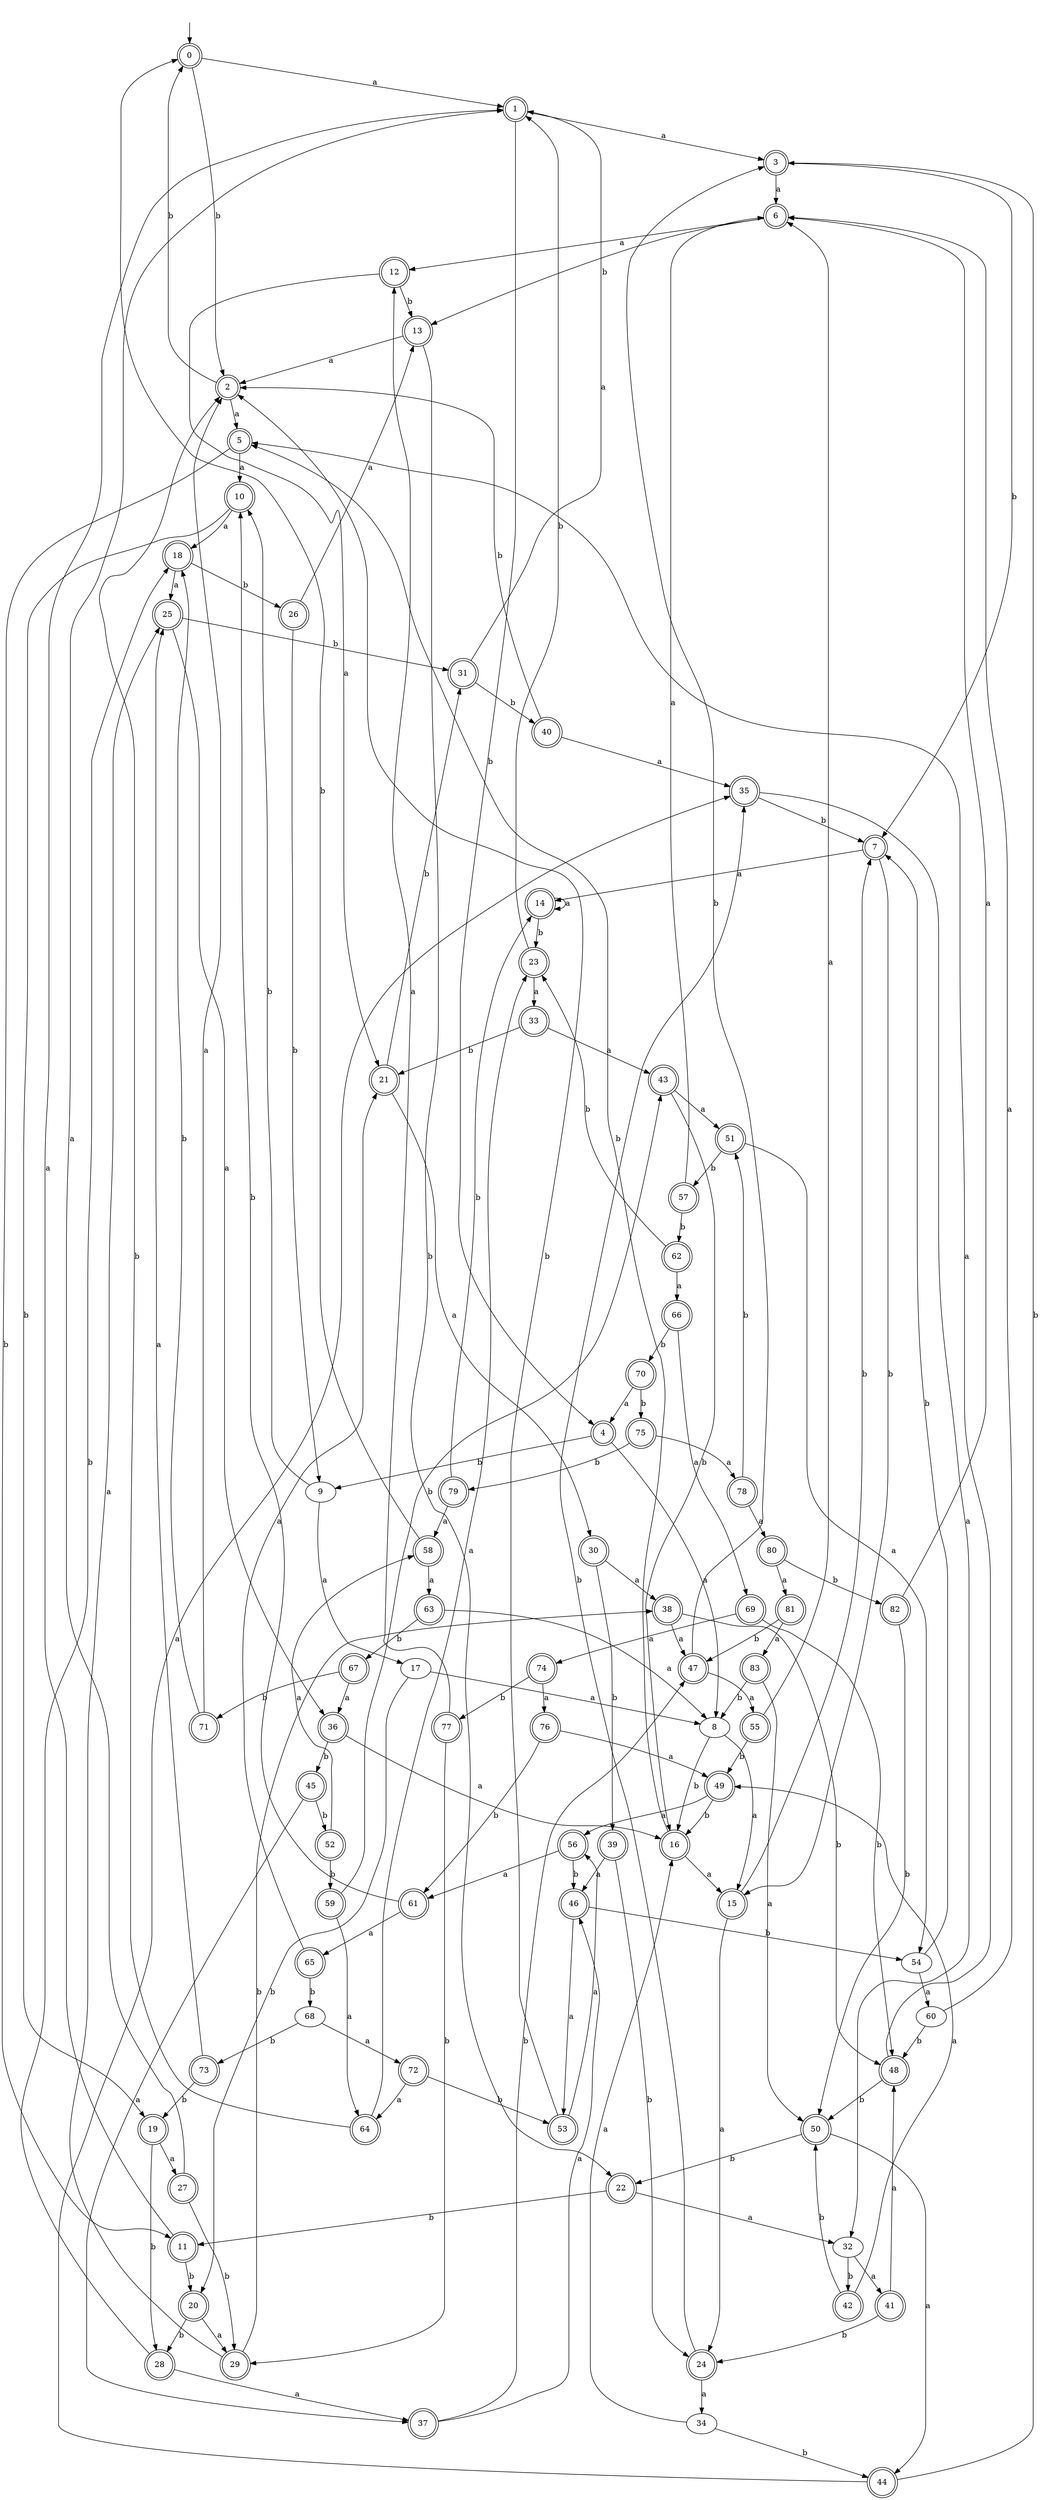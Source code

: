 digraph RandomDFA {
  __start0 [label="", shape=none];
  __start0 -> 0 [label=""];
  0 [shape=circle] [shape=doublecircle]
  0 -> 1 [label="a"]
  0 -> 2 [label="b"]
  1 [shape=doublecircle]
  1 -> 3 [label="a"]
  1 -> 4 [label="b"]
  2 [shape=doublecircle]
  2 -> 5 [label="a"]
  2 -> 0 [label="b"]
  3 [shape=doublecircle]
  3 -> 6 [label="a"]
  3 -> 7 [label="b"]
  4 [shape=doublecircle]
  4 -> 8 [label="a"]
  4 -> 9 [label="b"]
  5 [shape=doublecircle]
  5 -> 10 [label="a"]
  5 -> 11 [label="b"]
  6 [shape=doublecircle]
  6 -> 12 [label="a"]
  6 -> 13 [label="b"]
  7 [shape=doublecircle]
  7 -> 14 [label="a"]
  7 -> 15 [label="b"]
  8
  8 -> 15 [label="a"]
  8 -> 16 [label="b"]
  9
  9 -> 17 [label="a"]
  9 -> 10 [label="b"]
  10 [shape=doublecircle]
  10 -> 18 [label="a"]
  10 -> 19 [label="b"]
  11 [shape=doublecircle]
  11 -> 1 [label="a"]
  11 -> 20 [label="b"]
  12 [shape=doublecircle]
  12 -> 21 [label="a"]
  12 -> 13 [label="b"]
  13 [shape=doublecircle]
  13 -> 2 [label="a"]
  13 -> 22 [label="b"]
  14 [shape=doublecircle]
  14 -> 14 [label="a"]
  14 -> 23 [label="b"]
  15 [shape=doublecircle]
  15 -> 24 [label="a"]
  15 -> 7 [label="b"]
  16 [shape=doublecircle]
  16 -> 15 [label="a"]
  16 -> 5 [label="b"]
  17
  17 -> 8 [label="a"]
  17 -> 20 [label="b"]
  18 [shape=doublecircle]
  18 -> 25 [label="a"]
  18 -> 26 [label="b"]
  19 [shape=doublecircle]
  19 -> 27 [label="a"]
  19 -> 28 [label="b"]
  20 [shape=doublecircle]
  20 -> 29 [label="a"]
  20 -> 28 [label="b"]
  21 [shape=doublecircle]
  21 -> 30 [label="a"]
  21 -> 31 [label="b"]
  22 [shape=doublecircle]
  22 -> 32 [label="a"]
  22 -> 11 [label="b"]
  23 [shape=doublecircle]
  23 -> 33 [label="a"]
  23 -> 1 [label="b"]
  24 [shape=doublecircle]
  24 -> 34 [label="a"]
  24 -> 35 [label="b"]
  25 [shape=doublecircle]
  25 -> 36 [label="a"]
  25 -> 31 [label="b"]
  26 [shape=doublecircle]
  26 -> 13 [label="a"]
  26 -> 9 [label="b"]
  27 [shape=doublecircle]
  27 -> 1 [label="a"]
  27 -> 29 [label="b"]
  28 [shape=doublecircle]
  28 -> 37 [label="a"]
  28 -> 18 [label="b"]
  29 [shape=doublecircle]
  29 -> 25 [label="a"]
  29 -> 38 [label="b"]
  30 [shape=doublecircle]
  30 -> 38 [label="a"]
  30 -> 39 [label="b"]
  31 [shape=doublecircle]
  31 -> 1 [label="a"]
  31 -> 40 [label="b"]
  32
  32 -> 41 [label="a"]
  32 -> 42 [label="b"]
  33 [shape=doublecircle]
  33 -> 43 [label="a"]
  33 -> 21 [label="b"]
  34
  34 -> 16 [label="a"]
  34 -> 44 [label="b"]
  35 [shape=doublecircle]
  35 -> 32 [label="a"]
  35 -> 7 [label="b"]
  36 [shape=doublecircle]
  36 -> 16 [label="a"]
  36 -> 45 [label="b"]
  37 [shape=doublecircle]
  37 -> 46 [label="a"]
  37 -> 47 [label="b"]
  38 [shape=doublecircle]
  38 -> 47 [label="a"]
  38 -> 48 [label="b"]
  39 [shape=doublecircle]
  39 -> 46 [label="a"]
  39 -> 24 [label="b"]
  40 [shape=doublecircle]
  40 -> 35 [label="a"]
  40 -> 2 [label="b"]
  41 [shape=doublecircle]
  41 -> 48 [label="a"]
  41 -> 24 [label="b"]
  42 [shape=doublecircle]
  42 -> 49 [label="a"]
  42 -> 50 [label="b"]
  43 [shape=doublecircle]
  43 -> 51 [label="a"]
  43 -> 16 [label="b"]
  44 [shape=doublecircle]
  44 -> 35 [label="a"]
  44 -> 3 [label="b"]
  45 [shape=doublecircle]
  45 -> 37 [label="a"]
  45 -> 52 [label="b"]
  46 [shape=doublecircle]
  46 -> 53 [label="a"]
  46 -> 54 [label="b"]
  47 [shape=doublecircle]
  47 -> 55 [label="a"]
  47 -> 3 [label="b"]
  48 [shape=doublecircle]
  48 -> 5 [label="a"]
  48 -> 50 [label="b"]
  49 [shape=doublecircle]
  49 -> 56 [label="a"]
  49 -> 16 [label="b"]
  50 [shape=doublecircle]
  50 -> 44 [label="a"]
  50 -> 22 [label="b"]
  51 [shape=doublecircle]
  51 -> 54 [label="a"]
  51 -> 57 [label="b"]
  52 [shape=doublecircle]
  52 -> 58 [label="a"]
  52 -> 59 [label="b"]
  53 [shape=doublecircle]
  53 -> 56 [label="a"]
  53 -> 2 [label="b"]
  54
  54 -> 60 [label="a"]
  54 -> 7 [label="b"]
  55 [shape=doublecircle]
  55 -> 6 [label="a"]
  55 -> 49 [label="b"]
  56 [shape=doublecircle]
  56 -> 61 [label="a"]
  56 -> 46 [label="b"]
  57 [shape=doublecircle]
  57 -> 6 [label="a"]
  57 -> 62 [label="b"]
  58 [shape=doublecircle]
  58 -> 63 [label="a"]
  58 -> 0 [label="b"]
  59 [shape=doublecircle]
  59 -> 64 [label="a"]
  59 -> 43 [label="b"]
  60
  60 -> 6 [label="a"]
  60 -> 48 [label="b"]
  61 [shape=doublecircle]
  61 -> 65 [label="a"]
  61 -> 10 [label="b"]
  62 [shape=doublecircle]
  62 -> 66 [label="a"]
  62 -> 23 [label="b"]
  63 [shape=doublecircle]
  63 -> 8 [label="a"]
  63 -> 67 [label="b"]
  64 [shape=doublecircle]
  64 -> 23 [label="a"]
  64 -> 2 [label="b"]
  65 [shape=doublecircle]
  65 -> 21 [label="a"]
  65 -> 68 [label="b"]
  66 [shape=doublecircle]
  66 -> 69 [label="a"]
  66 -> 70 [label="b"]
  67 [shape=doublecircle]
  67 -> 36 [label="a"]
  67 -> 71 [label="b"]
  68
  68 -> 72 [label="a"]
  68 -> 73 [label="b"]
  69 [shape=doublecircle]
  69 -> 74 [label="a"]
  69 -> 48 [label="b"]
  70 [shape=doublecircle]
  70 -> 4 [label="a"]
  70 -> 75 [label="b"]
  71 [shape=doublecircle]
  71 -> 2 [label="a"]
  71 -> 18 [label="b"]
  72 [shape=doublecircle]
  72 -> 64 [label="a"]
  72 -> 53 [label="b"]
  73 [shape=doublecircle]
  73 -> 25 [label="a"]
  73 -> 19 [label="b"]
  74 [shape=doublecircle]
  74 -> 76 [label="a"]
  74 -> 77 [label="b"]
  75 [shape=doublecircle]
  75 -> 78 [label="a"]
  75 -> 79 [label="b"]
  76 [shape=doublecircle]
  76 -> 49 [label="a"]
  76 -> 61 [label="b"]
  77 [shape=doublecircle]
  77 -> 12 [label="a"]
  77 -> 29 [label="b"]
  78 [shape=doublecircle]
  78 -> 80 [label="a"]
  78 -> 51 [label="b"]
  79 [shape=doublecircle]
  79 -> 58 [label="a"]
  79 -> 14 [label="b"]
  80 [shape=doublecircle]
  80 -> 81 [label="a"]
  80 -> 82 [label="b"]
  81 [shape=doublecircle]
  81 -> 83 [label="a"]
  81 -> 47 [label="b"]
  82 [shape=doublecircle]
  82 -> 6 [label="a"]
  82 -> 50 [label="b"]
  83 [shape=doublecircle]
  83 -> 50 [label="a"]
  83 -> 8 [label="b"]
}
